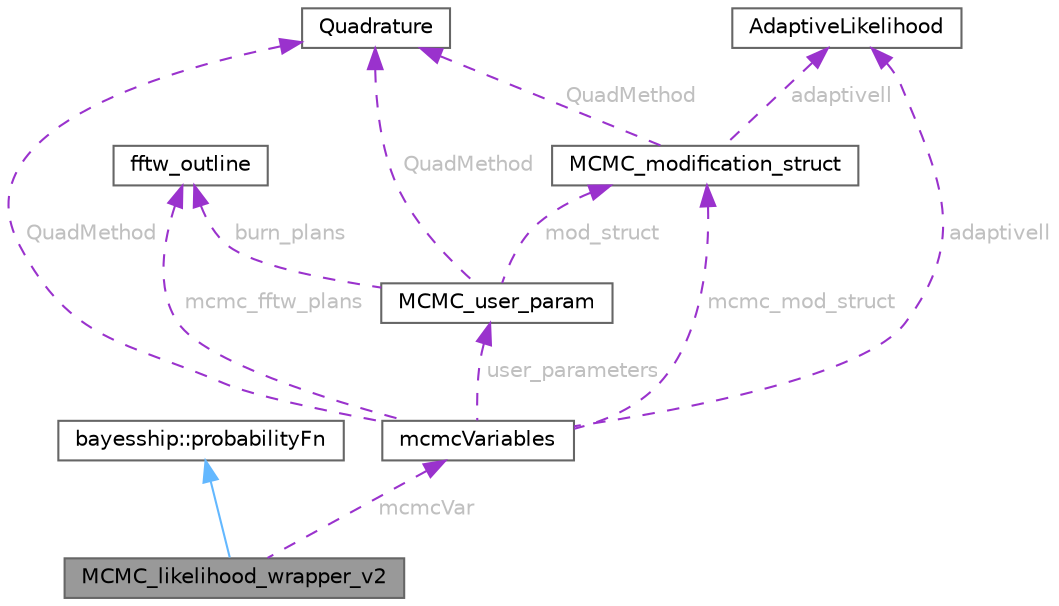 digraph "MCMC_likelihood_wrapper_v2"
{
 // LATEX_PDF_SIZE
  bgcolor="transparent";
  edge [fontname=Helvetica,fontsize=10,labelfontname=Helvetica,labelfontsize=10];
  node [fontname=Helvetica,fontsize=10,shape=box,height=0.2,width=0.4];
  Node1 [id="Node000001",label="MCMC_likelihood_wrapper_v2",height=0.2,width=0.4,color="gray40", fillcolor="grey60", style="filled", fontcolor="black",tooltip=" "];
  Node2 -> Node1 [id="edge1_Node000001_Node000002",dir="back",color="steelblue1",style="solid",tooltip=" "];
  Node2 [id="Node000002",label="bayesship::probabilityFn",height=0.2,width=0.4,color="gray40", fillcolor="white", style="filled",tooltip=" "];
  Node3 -> Node1 [id="edge2_Node000001_Node000003",dir="back",color="darkorchid3",style="dashed",tooltip=" ",label=" mcmcVar",fontcolor="grey" ];
  Node3 [id="Node000003",label="mcmcVariables",height=0.2,width=0.4,color="gray40", fillcolor="white", style="filled",URL="$structmcmcVariables.html",tooltip=" "];
  Node4 -> Node3 [id="edge3_Node000003_Node000004",dir="back",color="darkorchid3",style="dashed",tooltip=" ",label=" mcmc_fftw_plans",fontcolor="grey" ];
  Node4 [id="Node000004",label="fftw_outline",height=0.2,width=0.4,color="gray40", fillcolor="white", style="filled",URL="$structfftw__outline.html",tooltip=" "];
  Node5 -> Node3 [id="edge4_Node000003_Node000005",dir="back",color="darkorchid3",style="dashed",tooltip=" ",label=" mcmc_mod_struct",fontcolor="grey" ];
  Node5 [id="Node000005",label="MCMC_modification_struct",height=0.2,width=0.4,color="gray40", fillcolor="white", style="filled",URL="$structMCMC__modification__struct.html",tooltip=" "];
  Node6 -> Node5 [id="edge5_Node000005_Node000006",dir="back",color="darkorchid3",style="dashed",tooltip=" ",label=" QuadMethod",fontcolor="grey" ];
  Node6 [id="Node000006",label="Quadrature",height=0.2,width=0.4,color="gray40", fillcolor="white", style="filled",URL="$classQuadrature.html",tooltip="Class to evaluate integrals with established spacing and weights."];
  Node7 -> Node5 [id="edge6_Node000005_Node000007",dir="back",color="darkorchid3",style="dashed",tooltip=" ",label=" adaptivell",fontcolor="grey" ];
  Node7 [id="Node000007",label="AdaptiveLikelihood",height=0.2,width=0.4,color="gray40", fillcolor="white", style="filled",URL="$classAdaptiveLikelihood.html",tooltip=" "];
  Node8 -> Node3 [id="edge7_Node000003_Node000008",dir="back",color="darkorchid3",style="dashed",tooltip=" ",label=" user_parameters",fontcolor="grey" ];
  Node8 [id="Node000008",label="MCMC_user_param",height=0.2,width=0.4,color="gray40", fillcolor="white", style="filled",URL="$structMCMC__user__param.html",tooltip=" "];
  Node4 -> Node8 [id="edge8_Node000008_Node000004",dir="back",color="darkorchid3",style="dashed",tooltip=" ",label=" burn_plans",fontcolor="grey" ];
  Node6 -> Node8 [id="edge9_Node000008_Node000006",dir="back",color="darkorchid3",style="dashed",tooltip=" ",label=" QuadMethod",fontcolor="grey" ];
  Node5 -> Node8 [id="edge10_Node000008_Node000005",dir="back",color="darkorchid3",style="dashed",tooltip=" ",label=" mod_struct",fontcolor="grey" ];
  Node7 -> Node3 [id="edge11_Node000003_Node000007",dir="back",color="darkorchid3",style="dashed",tooltip=" ",label=" adaptivell",fontcolor="grey" ];
  Node6 -> Node3 [id="edge12_Node000003_Node000006",dir="back",color="darkorchid3",style="dashed",tooltip=" ",label=" QuadMethod",fontcolor="grey" ];
}
